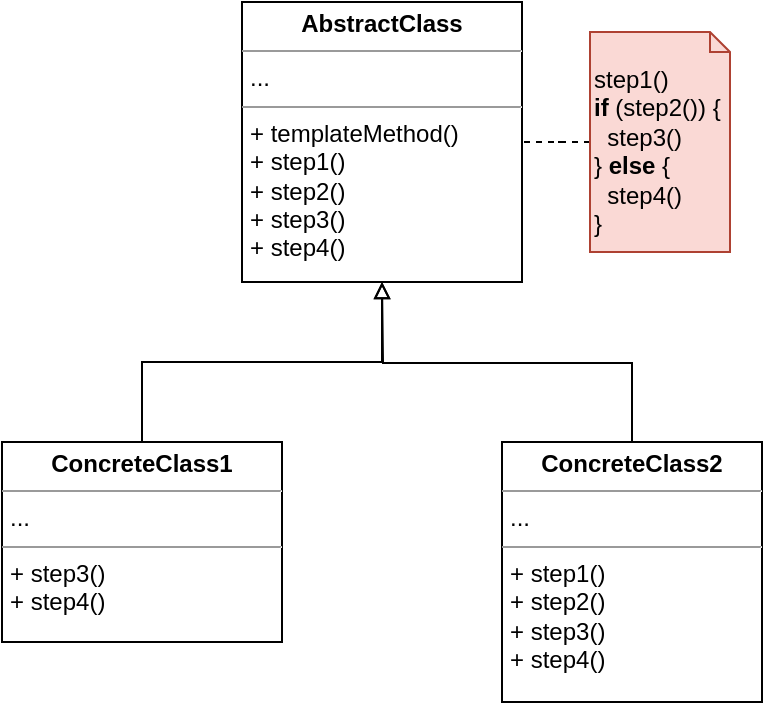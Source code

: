 <mxfile version="20.8.16" type="device"><diagram name="Page-1" id="nTPaWFkp2a8MhGD9p_UJ"><mxGraphModel dx="714" dy="779" grid="1" gridSize="10" guides="1" tooltips="1" connect="1" arrows="1" fold="1" page="1" pageScale="1" pageWidth="827" pageHeight="1169" math="0" shadow="0"><root><mxCell id="0"/><mxCell id="1" parent="0"/><mxCell id="d2lm6CLLvwv76d87ZNHn-1" value="&lt;p style=&quot;margin:0px;margin-top:4px;text-align:center;&quot;&gt;&lt;b&gt;AbstractClass&lt;/b&gt;&lt;/p&gt;&lt;hr size=&quot;1&quot;&gt;&lt;p style=&quot;margin:0px;margin-left:4px;&quot;&gt;...&lt;/p&gt;&lt;hr size=&quot;1&quot;&gt;&lt;p style=&quot;margin:0px;margin-left:4px;&quot;&gt;+ templateMethod()&lt;/p&gt;&lt;p style=&quot;margin:0px;margin-left:4px;&quot;&gt;+ step1()&lt;/p&gt;&lt;p style=&quot;margin:0px;margin-left:4px;&quot;&gt;+ step2()&lt;br&gt;&lt;/p&gt;&lt;p style=&quot;margin:0px;margin-left:4px;&quot;&gt;+ step3()&lt;br&gt;&lt;/p&gt;&lt;p style=&quot;margin:0px;margin-left:4px;&quot;&gt;+ step4()&lt;br&gt;&lt;/p&gt;" style="verticalAlign=top;align=left;overflow=fill;fontSize=12;fontFamily=Helvetica;html=1;" vertex="1" parent="1"><mxGeometry x="240" y="280" width="140" height="140" as="geometry"/></mxCell><mxCell id="d2lm6CLLvwv76d87ZNHn-6" style="edgeStyle=orthogonalEdgeStyle;rounded=0;orthogonalLoop=1;jettySize=auto;html=1;exitX=0.5;exitY=0;exitDx=0;exitDy=0;entryX=0.5;entryY=1;entryDx=0;entryDy=0;endArrow=block;endFill=0;" edge="1" parent="1" source="d2lm6CLLvwv76d87ZNHn-2" target="d2lm6CLLvwv76d87ZNHn-1"><mxGeometry relative="1" as="geometry"/></mxCell><mxCell id="d2lm6CLLvwv76d87ZNHn-2" value="&lt;p style=&quot;margin:0px;margin-top:4px;text-align:center;&quot;&gt;&lt;b&gt;ConcreteClass1&lt;/b&gt;&lt;/p&gt;&lt;hr size=&quot;1&quot;&gt;&lt;p style=&quot;margin:0px;margin-left:4px;&quot;&gt;...&lt;/p&gt;&lt;hr size=&quot;1&quot;&gt;&lt;p style=&quot;margin:0px;margin-left:4px;&quot;&gt;&lt;span style=&quot;background-color: initial;&quot;&gt;+ step3()&lt;/span&gt;&lt;br&gt;&lt;/p&gt;&lt;p style=&quot;margin:0px;margin-left:4px;&quot;&gt;+ step4()&lt;br&gt;&lt;/p&gt;" style="verticalAlign=top;align=left;overflow=fill;fontSize=12;fontFamily=Helvetica;html=1;" vertex="1" parent="1"><mxGeometry x="120" y="500" width="140" height="100" as="geometry"/></mxCell><mxCell id="d2lm6CLLvwv76d87ZNHn-7" style="edgeStyle=orthogonalEdgeStyle;rounded=0;orthogonalLoop=1;jettySize=auto;html=1;exitX=0.5;exitY=0;exitDx=0;exitDy=0;endArrow=block;endFill=0;" edge="1" parent="1" source="d2lm6CLLvwv76d87ZNHn-3"><mxGeometry relative="1" as="geometry"><mxPoint x="310" y="420" as="targetPoint"/></mxGeometry></mxCell><mxCell id="d2lm6CLLvwv76d87ZNHn-3" value="&lt;p style=&quot;margin:0px;margin-top:4px;text-align:center;&quot;&gt;&lt;b&gt;ConcreteClass2&lt;/b&gt;&lt;/p&gt;&lt;hr size=&quot;1&quot;&gt;&lt;p style=&quot;margin:0px;margin-left:4px;&quot;&gt;...&lt;/p&gt;&lt;hr size=&quot;1&quot;&gt;&lt;p style=&quot;margin:0px;margin-left:4px;&quot;&gt;&lt;span style=&quot;background-color: initial;&quot;&gt;+ step1()&lt;/span&gt;&lt;br&gt;&lt;/p&gt;&lt;p style=&quot;margin:0px;margin-left:4px;&quot;&gt;+ step2()&lt;br&gt;&lt;/p&gt;&lt;p style=&quot;margin:0px;margin-left:4px;&quot;&gt;+ step3()&lt;br&gt;&lt;/p&gt;&lt;p style=&quot;margin:0px;margin-left:4px;&quot;&gt;+ step4()&lt;br&gt;&lt;/p&gt;" style="verticalAlign=top;align=left;overflow=fill;fontSize=12;fontFamily=Helvetica;html=1;" vertex="1" parent="1"><mxGeometry x="370" y="500" width="130" height="130" as="geometry"/></mxCell><mxCell id="d2lm6CLLvwv76d87ZNHn-8" style="edgeStyle=orthogonalEdgeStyle;rounded=0;orthogonalLoop=1;jettySize=auto;html=1;exitX=0;exitY=0.5;exitDx=0;exitDy=0;exitPerimeter=0;endArrow=none;endFill=0;dashed=1;" edge="1" parent="1" source="d2lm6CLLvwv76d87ZNHn-4" target="d2lm6CLLvwv76d87ZNHn-1"><mxGeometry relative="1" as="geometry"/></mxCell><mxCell id="d2lm6CLLvwv76d87ZNHn-4" value="step1()&lt;br&gt;&lt;b&gt;if&lt;/b&gt; (step2()) {&lt;br&gt;&amp;nbsp; step3()&lt;br&gt;} &lt;b&gt;else&lt;/b&gt; {&lt;br&gt;&amp;nbsp; step4()&lt;br&gt;}" style="shape=note2;boundedLbl=1;whiteSpace=wrap;html=1;size=10;verticalAlign=top;align=left;fillColor=#fad9d5;strokeColor=#ae4132;" vertex="1" parent="1"><mxGeometry x="414" y="295" width="70" height="110" as="geometry"/></mxCell></root></mxGraphModel></diagram></mxfile>